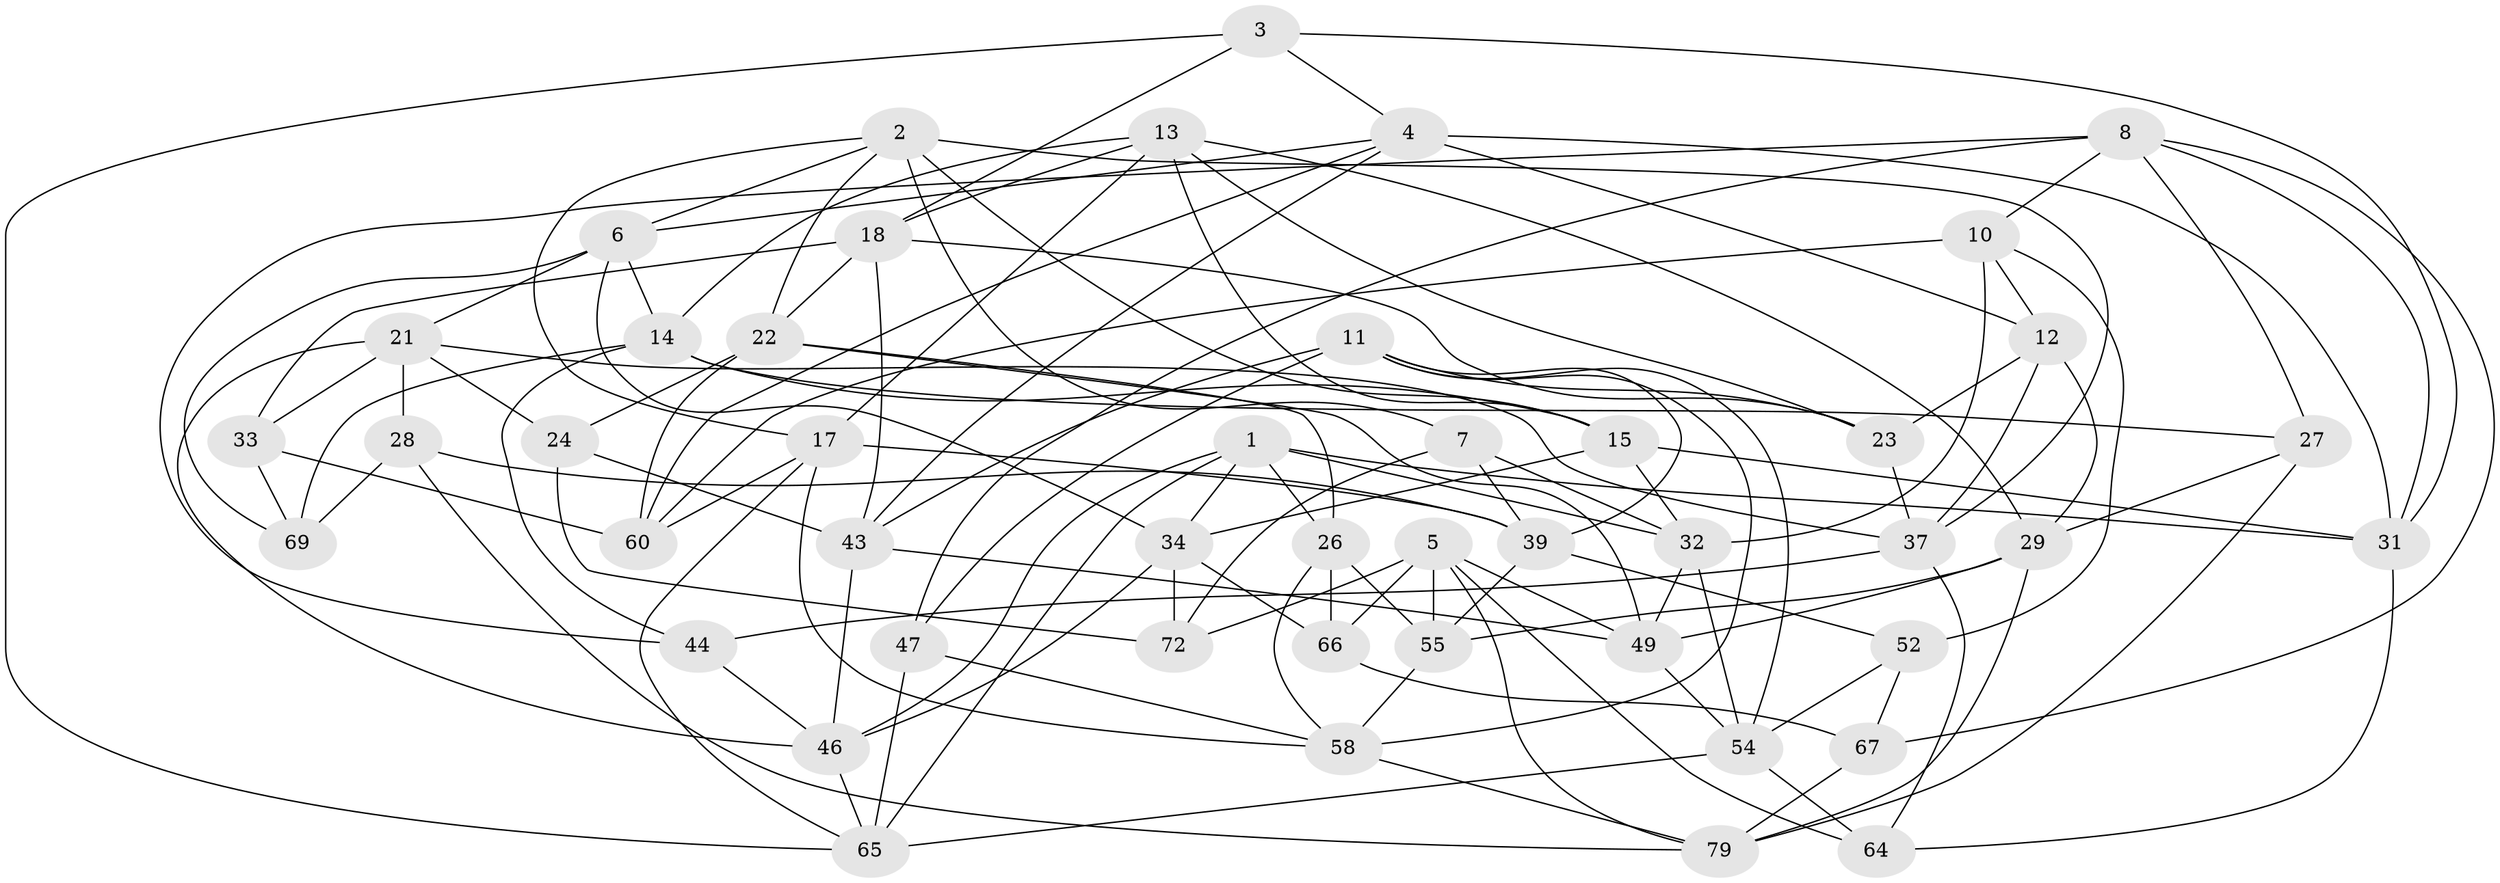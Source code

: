 // Generated by graph-tools (version 1.1) at 2025/24/03/03/25 07:24:28]
// undirected, 47 vertices, 124 edges
graph export_dot {
graph [start="1"]
  node [color=gray90,style=filled];
  1 [super="+75"];
  2 [super="+16"];
  3;
  4 [super="+41"];
  5 [super="+48"];
  6 [super="+19"];
  7;
  8 [super="+9"];
  10 [super="+35"];
  11 [super="+38"];
  12 [super="+78"];
  13 [super="+61"];
  14 [super="+40"];
  15 [super="+25"];
  17 [super="+74"];
  18 [super="+20"];
  21 [super="+36"];
  22 [super="+57"];
  23 [super="+42"];
  24;
  26 [super="+62"];
  27;
  28;
  29 [super="+30"];
  31 [super="+73"];
  32 [super="+76"];
  33;
  34 [super="+50"];
  37 [super="+53"];
  39 [super="+51"];
  43 [super="+45"];
  44;
  46 [super="+68"];
  47;
  49 [super="+56"];
  52;
  54 [super="+59"];
  55 [super="+63"];
  58 [super="+71"];
  60 [super="+77"];
  64;
  65 [super="+70"];
  66;
  67;
  69;
  72;
  79 [super="+80"];
  1 -- 31;
  1 -- 26;
  1 -- 34;
  1 -- 46;
  1 -- 32;
  1 -- 65;
  2 -- 7;
  2 -- 17;
  2 -- 6;
  2 -- 15;
  2 -- 22;
  2 -- 37;
  3 -- 31;
  3 -- 4;
  3 -- 65;
  3 -- 18;
  4 -- 6;
  4 -- 43;
  4 -- 12;
  4 -- 60;
  4 -- 31;
  5 -- 49;
  5 -- 64;
  5 -- 72;
  5 -- 66;
  5 -- 79;
  5 -- 55;
  6 -- 69;
  6 -- 34;
  6 -- 14;
  6 -- 21;
  7 -- 32;
  7 -- 72;
  7 -- 39;
  8 -- 44;
  8 -- 27;
  8 -- 67;
  8 -- 10;
  8 -- 47;
  8 -- 31;
  10 -- 60 [weight=2];
  10 -- 32;
  10 -- 12;
  10 -- 52;
  11 -- 54;
  11 -- 47;
  11 -- 23;
  11 -- 58;
  11 -- 43;
  11 -- 39;
  12 -- 29;
  12 -- 23 [weight=2];
  12 -- 37;
  13 -- 18;
  13 -- 29;
  13 -- 17;
  13 -- 23;
  13 -- 14;
  13 -- 15;
  14 -- 27;
  14 -- 44;
  14 -- 69;
  14 -- 15;
  15 -- 32;
  15 -- 31;
  15 -- 34;
  17 -- 58;
  17 -- 60;
  17 -- 39;
  17 -- 65;
  18 -- 22;
  18 -- 33;
  18 -- 43;
  18 -- 23;
  21 -- 33;
  21 -- 37;
  21 -- 24;
  21 -- 46;
  21 -- 28;
  22 -- 24;
  22 -- 60;
  22 -- 49;
  22 -- 26;
  23 -- 37;
  24 -- 72;
  24 -- 43;
  26 -- 55 [weight=2];
  26 -- 66;
  26 -- 58;
  27 -- 79;
  27 -- 29;
  28 -- 69;
  28 -- 39;
  28 -- 79;
  29 -- 49;
  29 -- 55;
  29 -- 79;
  31 -- 64;
  32 -- 49;
  32 -- 54;
  33 -- 69;
  33 -- 60;
  34 -- 72;
  34 -- 66;
  34 -- 46;
  37 -- 64;
  37 -- 44;
  39 -- 52;
  39 -- 55;
  43 -- 49;
  43 -- 46;
  44 -- 46;
  46 -- 65;
  47 -- 58;
  47 -- 65;
  49 -- 54;
  52 -- 67;
  52 -- 54;
  54 -- 64;
  54 -- 65;
  55 -- 58;
  58 -- 79;
  66 -- 67;
  67 -- 79;
}
